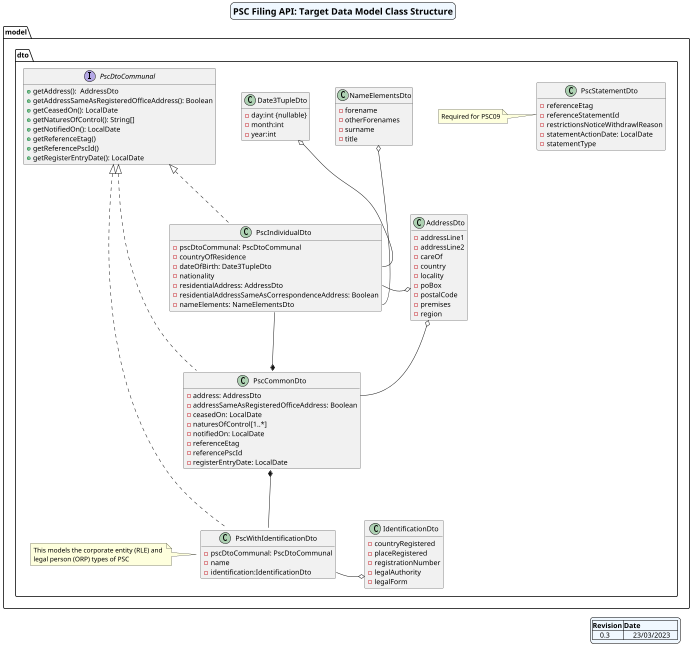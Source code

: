 @startuml
'https://plantuml.com/class-diagram
'ortho/polyline
'skinparam linetype polyline
skinparam nodesep 50 /' horizontal separator '/
skinparam ranksep 100 /' vertical separator '/
skinparam titleBorderRoundCorner 15
skinparam titleBorderThickness 1
skinparam titleBorderColor black
skinparam titleBackgroundColor AliceBlue
skinparam groupInheritance 1
skinparam legendBackgroundColor AliceBlue

'skinparam style strictuml

'scale 800 width
scale 0.5
hide empty members
'hide circle'
skinparam titleFontSize 18

top to bottom direction
'left to right direction

title PSC Filing API: Target Data Model Class Structure

legend right
|=Revision |=Date |
|    0.3    |     23/03/2023    |
endlegend

    package "model" {

        package "dto" {

            class AddressDto {
                -addressLine1
                -addressLine2
                -careOf
                -country
                -locality
                -poBox
                -postalCode
                -premises
                -region
            }

            class Date3TupleDto {
                -day:int {nullable}
                -month:int
                -year:int
            }

            class IdentificationDto {
                -countryRegistered
                -placeRegistered
                -registrationNumber
                -legalAuthority
                -legalForm
            }

            class NameElementsDto {
                -forename
                -otherForenames
                -surname
                -title
            }
            
            class PscStatementDto {
                -referenceEtag
                -referenceStatementId
                -restrictionsNoticeWithdrawlReason
                -statementActionDate: LocalDate
                -statementType
            }

            note "Required for PSC09" as Note2

          Note2 - PscStatementDto::referenceStatementId

            interface PscDtoCommunal {
                +getAddress():  AddressDto
                +getAddressSameAsRegisteredOfficeAddress(): Boolean
                +getCeasedOn(): LocalDate
                +getNaturesOfControl(): String[]
                +getNotifiedOn(): LocalDate
                +getReferenceEtag()
                +getReferencePscId()
                +getRegisterEntryDate(): LocalDate
            }

            class PscCommonDto implements PscDtoCommunal {
                -address: AddressDto
                -addressSameAsRegisteredOfficeAddress: Boolean
                -ceasedOn: LocalDate
                -naturesOfControl[1..*]
                -notifiedOn: LocalDate
                -referenceEtag
                -referencePscId
                -registerEntryDate: LocalDate
            }

            class PscIndividualDto implements PscDtoCommunal {
                -pscDtoCommunal: PscDtoCommunal
                -countryOfResidence
                -dateOfBirth: Date3TupleDto
                -nationality
                -residentialAddress: AddressDto
                -residentialAddressSameAsCorrespondenceAddress: Boolean
                -nameElements: NameElementsDto
            }

            class PscWithIdentificationDto implements PscDtoCommunal {
                -pscDtoCommunal: PscDtoCommunal
                -name
                -identification:IdentificationDto
            }
            
           note "This models the corporate entity (RLE) and \nlegal person (ORP) types of PSC" as Note1
                Note1 -r- PscWithIdentificationDto

            PscCommonDto *-- PscIndividualDto::pscCommon
            PscCommonDto *-- PscWithIdentificationDto::pscCommon
            Date3TupleDto o-d- PscIndividualDto::dateOfBirth
            NameElementsDto o-- PscIndividualDto::nameElements
            PscWithIdentificationDto::identification -o IdentificationDto
            AddressDto o-- PscCommonDto::address
            PscIndividualDto::residentialAddress -o AddressDto
        }
    }

@enduml